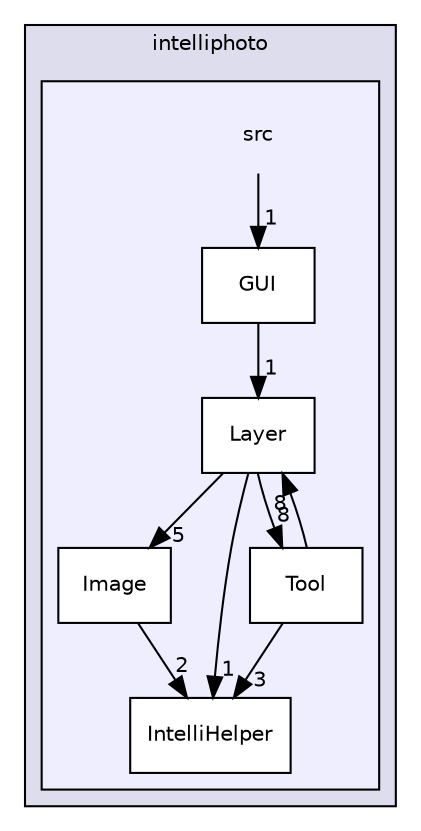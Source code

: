 digraph "intelliphoto/src" {
  compound=true
  node [ fontsize="10", fontname="Helvetica"];
  edge [ labelfontsize="10", labelfontname="Helvetica"];
  subgraph clusterdir_8db5f55022e7670536cbc9a6a1d6f01c {
    graph [ bgcolor="#ddddee", pencolor="black", label="intelliphoto" fontname="Helvetica", fontsize="10", URL="dir_8db5f55022e7670536cbc9a6a1d6f01c.html"]
  subgraph clusterdir_83a4347d11f2ba6343d546ab133722d2 {
    graph [ bgcolor="#eeeeff", pencolor="black", label="" URL="dir_83a4347d11f2ba6343d546ab133722d2.html"];
    dir_83a4347d11f2ba6343d546ab133722d2 [shape=plaintext label="src"];
    dir_5dabb14988a75c922e285f444641a133 [shape=box label="GUI" color="black" fillcolor="white" style="filled" URL="dir_5dabb14988a75c922e285f444641a133.html"];
    dir_544f9dcb748f922e4bb3be2540380bf2 [shape=box label="Image" color="black" fillcolor="white" style="filled" URL="dir_544f9dcb748f922e4bb3be2540380bf2.html"];
    dir_f50aa5156fe016a259583c412dbf440c [shape=box label="IntelliHelper" color="black" fillcolor="white" style="filled" URL="dir_f50aa5156fe016a259583c412dbf440c.html"];
    dir_e6d96184223881d115efa44ca0dfa844 [shape=box label="Layer" color="black" fillcolor="white" style="filled" URL="dir_e6d96184223881d115efa44ca0dfa844.html"];
    dir_941490de56ac122cf77df9922cbcc750 [shape=box label="Tool" color="black" fillcolor="white" style="filled" URL="dir_941490de56ac122cf77df9922cbcc750.html"];
  }
  }
  dir_544f9dcb748f922e4bb3be2540380bf2->dir_f50aa5156fe016a259583c412dbf440c [headlabel="2", labeldistance=1.5 headhref="dir_000003_000004.html"];
  dir_e6d96184223881d115efa44ca0dfa844->dir_544f9dcb748f922e4bb3be2540380bf2 [headlabel="5", labeldistance=1.5 headhref="dir_000006_000003.html"];
  dir_e6d96184223881d115efa44ca0dfa844->dir_f50aa5156fe016a259583c412dbf440c [headlabel="1", labeldistance=1.5 headhref="dir_000006_000004.html"];
  dir_e6d96184223881d115efa44ca0dfa844->dir_941490de56ac122cf77df9922cbcc750 [headlabel="8", labeldistance=1.5 headhref="dir_000006_000005.html"];
  dir_5dabb14988a75c922e285f444641a133->dir_e6d96184223881d115efa44ca0dfa844 [headlabel="1", labeldistance=1.5 headhref="dir_000002_000006.html"];
  dir_83a4347d11f2ba6343d546ab133722d2->dir_5dabb14988a75c922e285f444641a133 [headlabel="1", labeldistance=1.5 headhref="dir_000001_000002.html"];
  dir_941490de56ac122cf77df9922cbcc750->dir_e6d96184223881d115efa44ca0dfa844 [headlabel="8", labeldistance=1.5 headhref="dir_000005_000006.html"];
  dir_941490de56ac122cf77df9922cbcc750->dir_f50aa5156fe016a259583c412dbf440c [headlabel="3", labeldistance=1.5 headhref="dir_000005_000004.html"];
}
